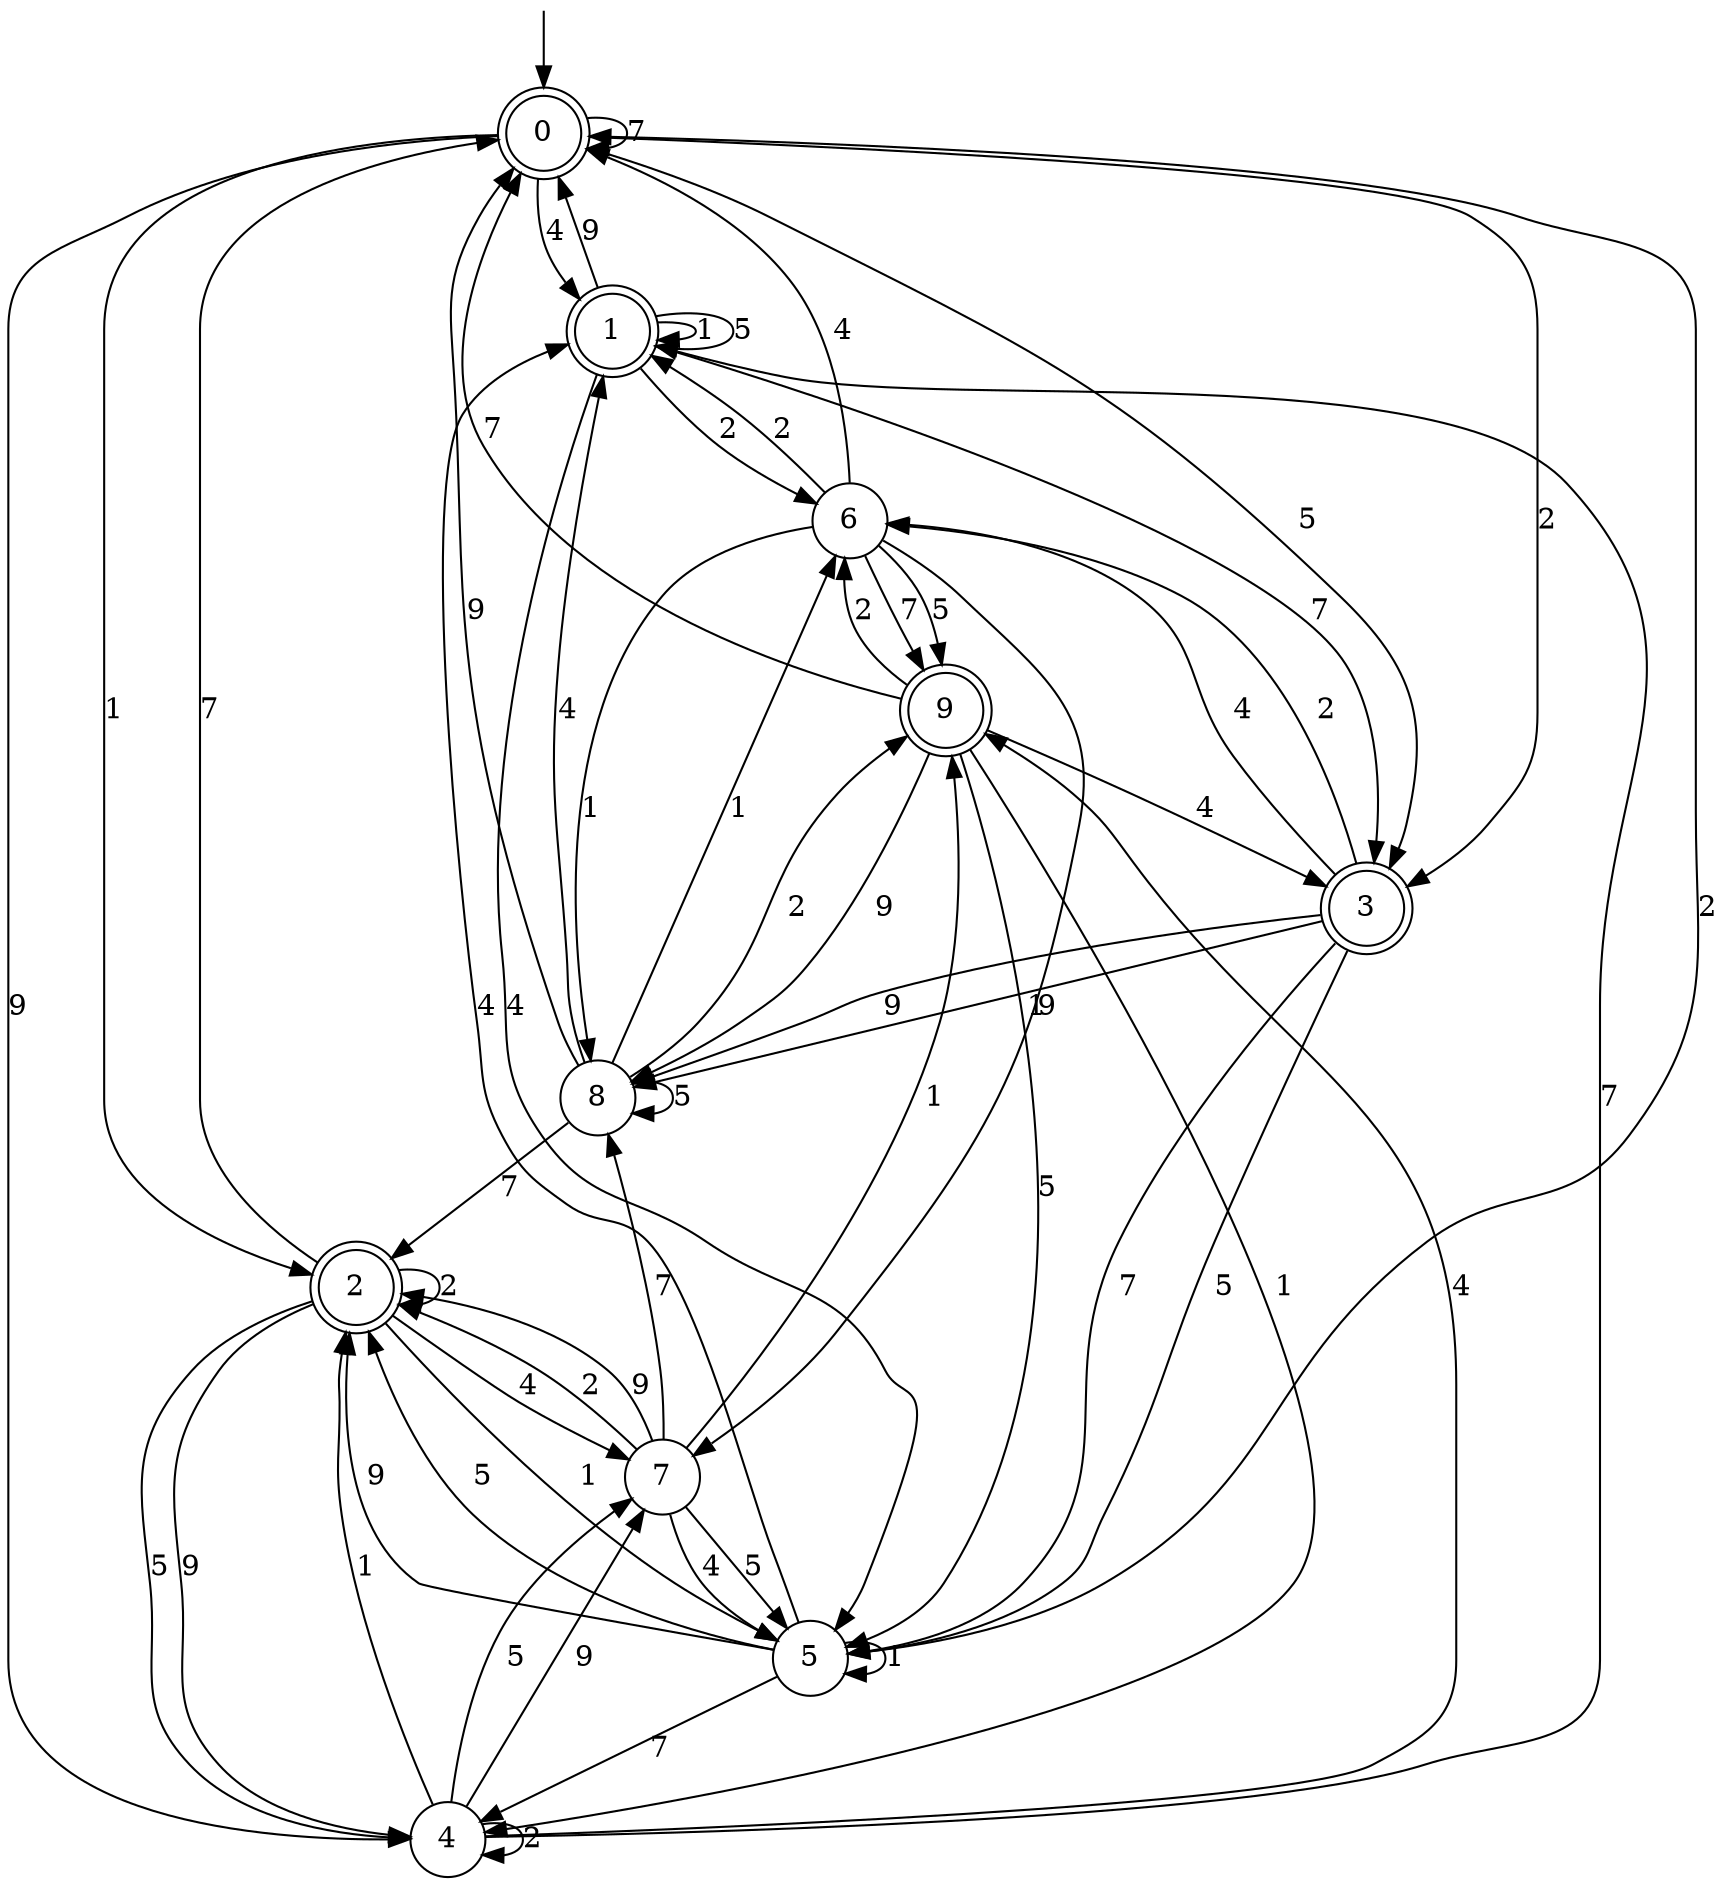 digraph g {

	s0 [shape="doublecircle" label="0"];
	s1 [shape="doublecircle" label="1"];
	s2 [shape="doublecircle" label="2"];
	s3 [shape="doublecircle" label="3"];
	s4 [shape="circle" label="4"];
	s5 [shape="circle" label="5"];
	s6 [shape="circle" label="6"];
	s7 [shape="circle" label="7"];
	s8 [shape="circle" label="8"];
	s9 [shape="doublecircle" label="9"];
	s0 -> s0 [label="7"];
	s0 -> s1 [label="4"];
	s0 -> s2 [label="1"];
	s0 -> s3 [label="2"];
	s0 -> s4 [label="9"];
	s0 -> s3 [label="5"];
	s1 -> s3 [label="7"];
	s1 -> s5 [label="4"];
	s1 -> s1 [label="1"];
	s1 -> s6 [label="2"];
	s1 -> s0 [label="9"];
	s1 -> s1 [label="5"];
	s2 -> s0 [label="7"];
	s2 -> s7 [label="4"];
	s2 -> s5 [label="1"];
	s2 -> s2 [label="2"];
	s2 -> s4 [label="9"];
	s2 -> s4 [label="5"];
	s3 -> s5 [label="7"];
	s3 -> s6 [label="4"];
	s3 -> s8 [label="1"];
	s3 -> s6 [label="2"];
	s3 -> s8 [label="9"];
	s3 -> s5 [label="5"];
	s4 -> s1 [label="7"];
	s4 -> s9 [label="4"];
	s4 -> s2 [label="1"];
	s4 -> s4 [label="2"];
	s4 -> s7 [label="9"];
	s4 -> s7 [label="5"];
	s5 -> s4 [label="7"];
	s5 -> s1 [label="4"];
	s5 -> s5 [label="1"];
	s5 -> s0 [label="2"];
	s5 -> s2 [label="9"];
	s5 -> s2 [label="5"];
	s6 -> s9 [label="7"];
	s6 -> s0 [label="4"];
	s6 -> s8 [label="1"];
	s6 -> s1 [label="2"];
	s6 -> s7 [label="9"];
	s6 -> s9 [label="5"];
	s7 -> s8 [label="7"];
	s7 -> s5 [label="4"];
	s7 -> s9 [label="1"];
	s7 -> s2 [label="2"];
	s7 -> s2 [label="9"];
	s7 -> s5 [label="5"];
	s8 -> s2 [label="7"];
	s8 -> s1 [label="4"];
	s8 -> s6 [label="1"];
	s8 -> s9 [label="2"];
	s8 -> s0 [label="9"];
	s8 -> s8 [label="5"];
	s9 -> s0 [label="7"];
	s9 -> s3 [label="4"];
	s9 -> s4 [label="1"];
	s9 -> s6 [label="2"];
	s9 -> s8 [label="9"];
	s9 -> s5 [label="5"];

__start0 [label="" shape="none" width="0" height="0"];
__start0 -> s0;

}
